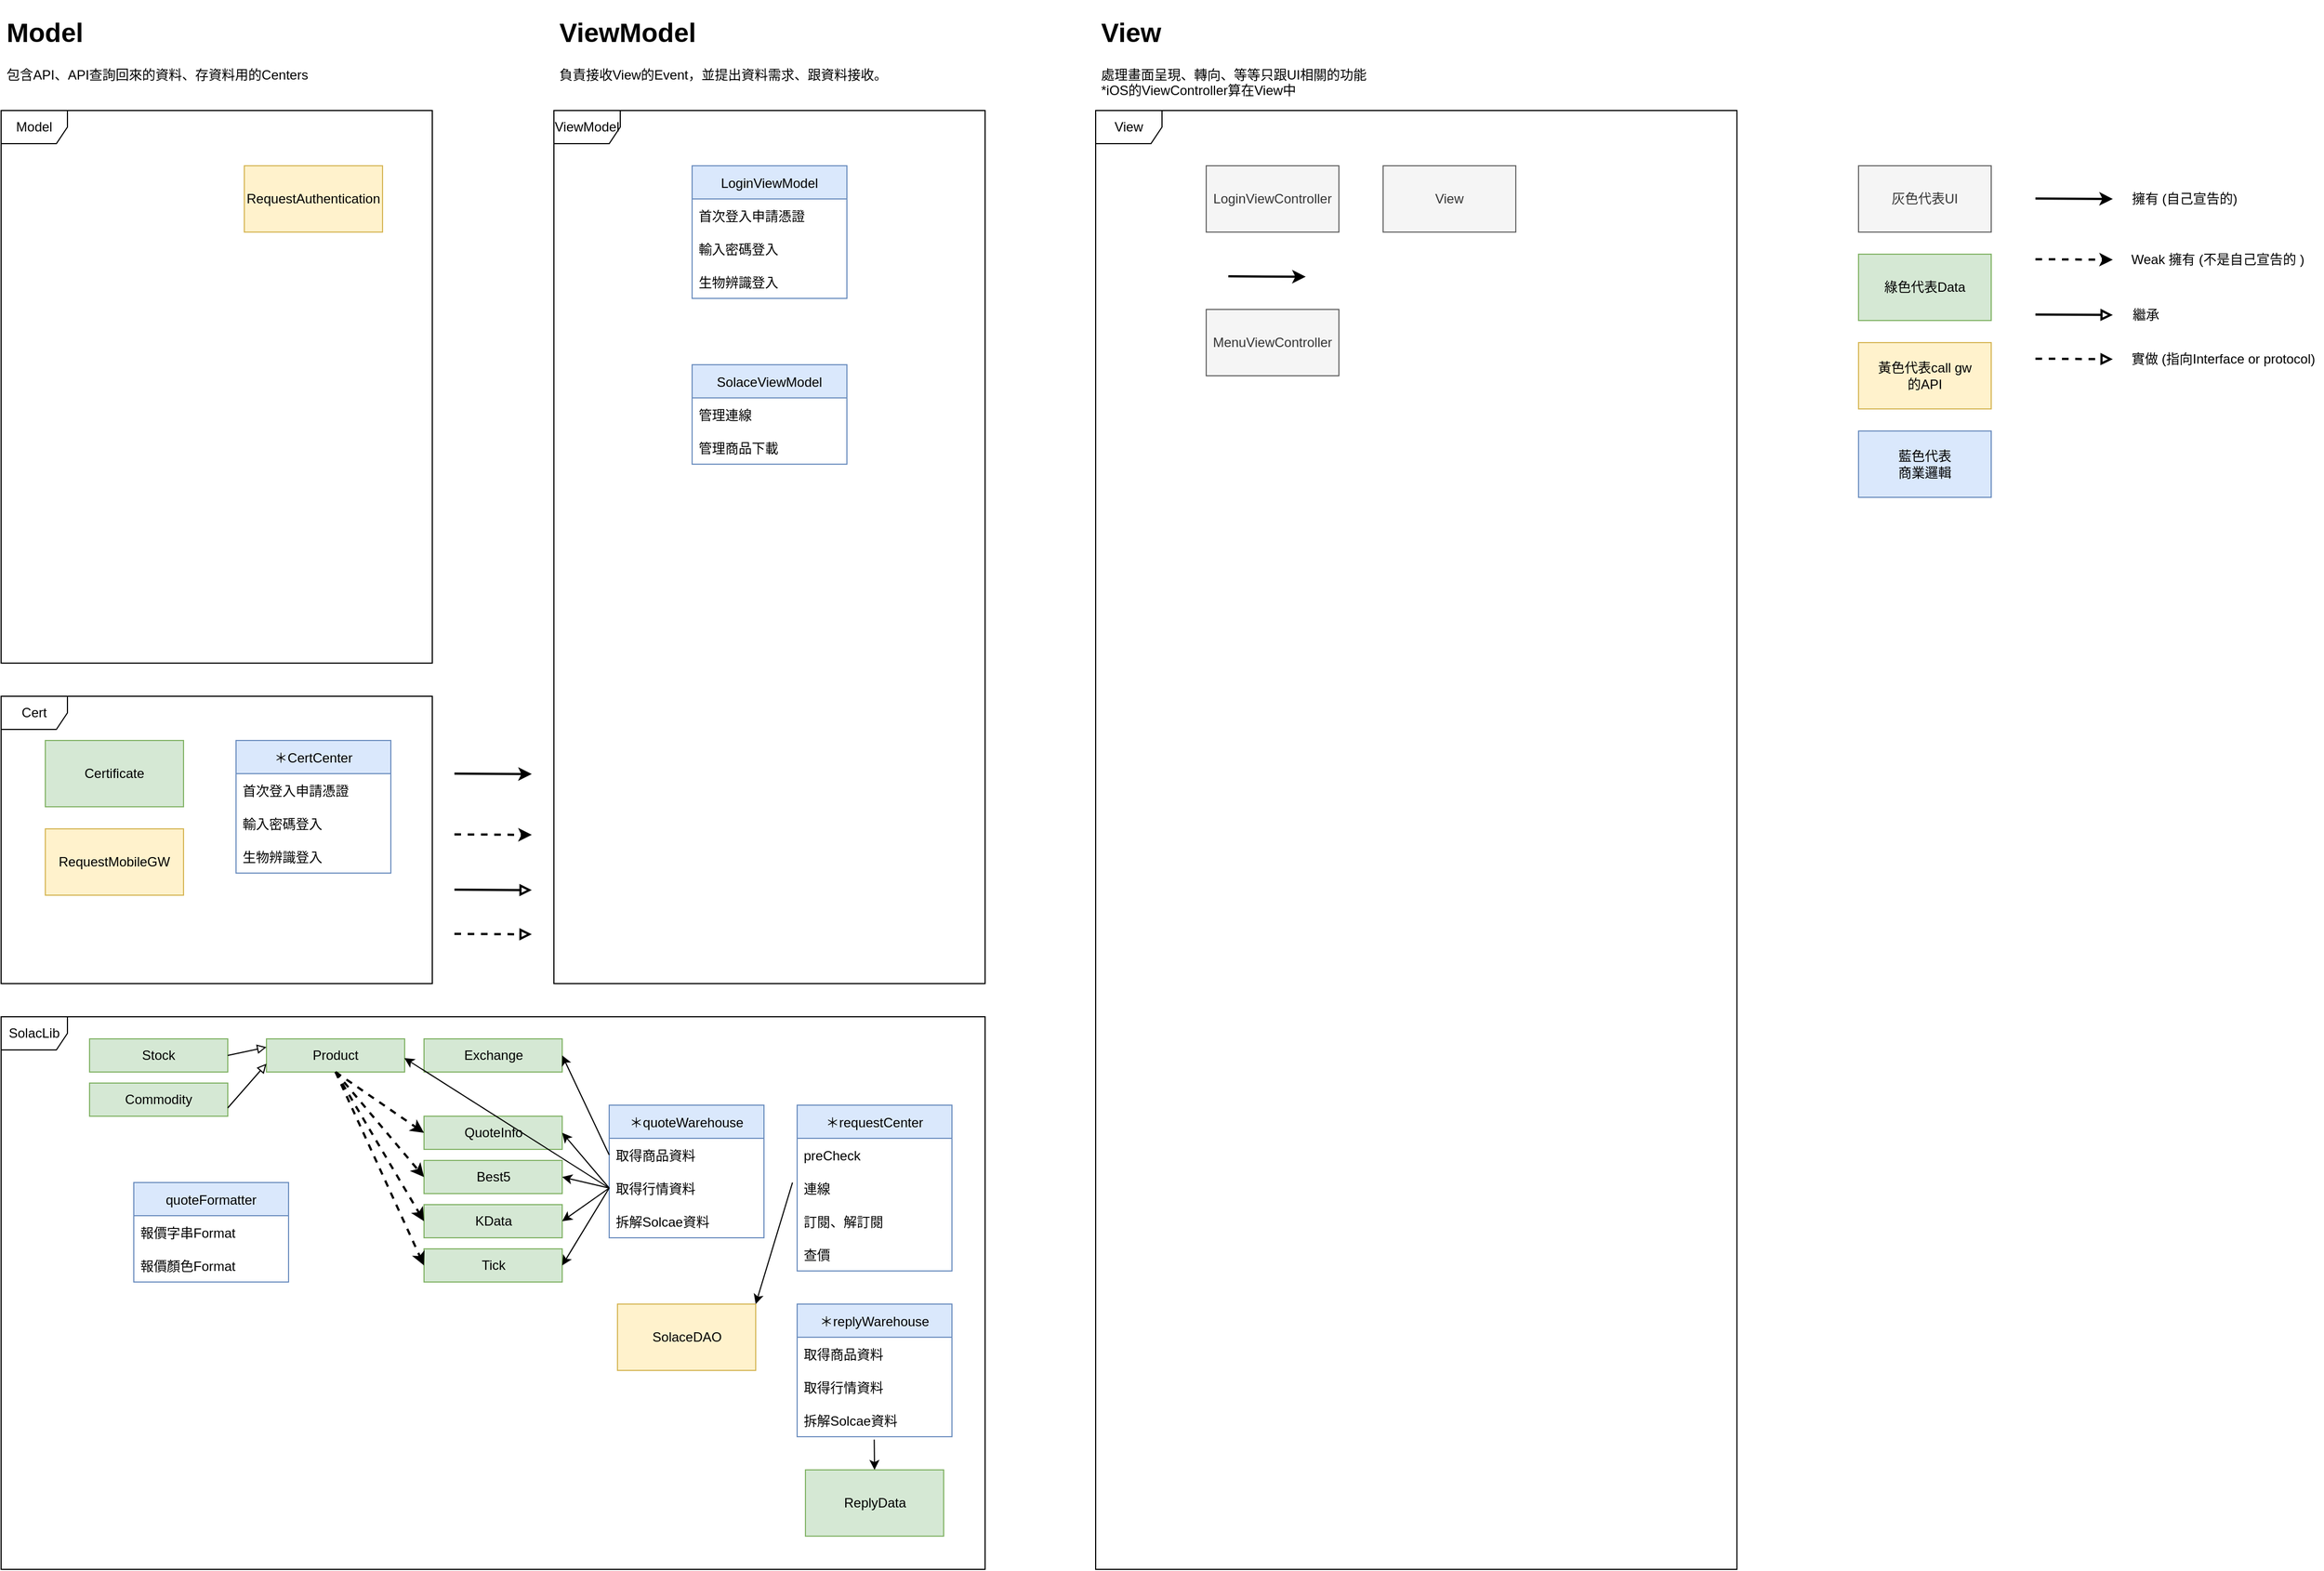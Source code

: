 <mxfile version="20.5.1" type="github">
  <diagram id="-5MKdK6eIRbCkDSXRrTR" name="第 1 页">
    <mxGraphModel dx="1185" dy="635" grid="1" gridSize="10" guides="1" tooltips="1" connect="1" arrows="1" fold="1" page="1" pageScale="1" pageWidth="3300" pageHeight="2339" math="0" shadow="0">
      <root>
        <mxCell id="0" />
        <mxCell id="1" parent="0" />
        <mxCell id="uijvVhA-nRrtOMYBr-LF-1" value="Model" style="shape=umlFrame;whiteSpace=wrap;html=1;" parent="1" vertex="1">
          <mxGeometry x="90" y="170" width="390" height="500" as="geometry" />
        </mxCell>
        <mxCell id="uijvVhA-nRrtOMYBr-LF-2" value="Cert" style="shape=umlFrame;whiteSpace=wrap;html=1;" parent="1" vertex="1">
          <mxGeometry x="90" y="700" width="390" height="260" as="geometry" />
        </mxCell>
        <mxCell id="uijvVhA-nRrtOMYBr-LF-3" value="SolacLib" style="shape=umlFrame;whiteSpace=wrap;html=1;" parent="1" vertex="1">
          <mxGeometry x="90" y="990" width="890" height="500" as="geometry" />
        </mxCell>
        <mxCell id="uijvVhA-nRrtOMYBr-LF-4" value="ViewModel" style="shape=umlFrame;whiteSpace=wrap;html=1;" parent="1" vertex="1">
          <mxGeometry x="590" y="170" width="390" height="790" as="geometry" />
        </mxCell>
        <mxCell id="uijvVhA-nRrtOMYBr-LF-5" value="&lt;h1&gt;Model&lt;/h1&gt;&lt;p&gt;包含API、API查詢回來的資料、存資料用的Centers&lt;/p&gt;" style="text;html=1;strokeColor=none;fillColor=none;spacing=5;spacingTop=-20;whiteSpace=wrap;overflow=hidden;rounded=0;" parent="1" vertex="1">
          <mxGeometry x="90" y="80" width="390" height="70" as="geometry" />
        </mxCell>
        <mxCell id="uijvVhA-nRrtOMYBr-LF-6" value="&lt;h1&gt;ViewModel&lt;/h1&gt;&lt;p&gt;負責接收View的Event，並提出資料需求、跟資料接收。&lt;/p&gt;" style="text;html=1;strokeColor=none;fillColor=none;spacing=5;spacingTop=-20;whiteSpace=wrap;overflow=hidden;rounded=0;" parent="1" vertex="1">
          <mxGeometry x="590" y="80" width="390" height="70" as="geometry" />
        </mxCell>
        <mxCell id="uijvVhA-nRrtOMYBr-LF-7" value="View" style="shape=umlFrame;whiteSpace=wrap;html=1;" parent="1" vertex="1">
          <mxGeometry x="1080" y="170" width="580" height="1320" as="geometry" />
        </mxCell>
        <mxCell id="uijvVhA-nRrtOMYBr-LF-8" value="&lt;h1&gt;View&lt;/h1&gt;&lt;p&gt;處理畫面呈現、轉向、等等只跟UI相關的功能&lt;br&gt;*iOS的ViewController算在View中&lt;/p&gt;" style="text;html=1;strokeColor=none;fillColor=none;spacing=5;spacingTop=-20;whiteSpace=wrap;overflow=hidden;rounded=0;" parent="1" vertex="1">
          <mxGeometry x="1080" y="80" width="390" height="80" as="geometry" />
        </mxCell>
        <mxCell id="uijvVhA-nRrtOMYBr-LF-10" value="LoginViewController" style="rounded=0;whiteSpace=wrap;html=1;fillColor=#f5f5f5;fontColor=#333333;strokeColor=#666666;" parent="1" vertex="1">
          <mxGeometry x="1180" y="220" width="120" height="60" as="geometry" />
        </mxCell>
        <mxCell id="uijvVhA-nRrtOMYBr-LF-11" value="View" style="rounded=0;whiteSpace=wrap;html=1;fillColor=#f5f5f5;fontColor=#333333;strokeColor=#666666;" parent="1" vertex="1">
          <mxGeometry x="1340" y="220" width="120" height="60" as="geometry" />
        </mxCell>
        <mxCell id="uijvVhA-nRrtOMYBr-LF-12" value="RequestAuthentication" style="rounded=0;whiteSpace=wrap;html=1;fillColor=#fff2cc;strokeColor=#d6b656;" parent="1" vertex="1">
          <mxGeometry x="310" y="220" width="125" height="60" as="geometry" />
        </mxCell>
        <mxCell id="uijvVhA-nRrtOMYBr-LF-16" value="LoginViewModel" style="swimlane;fontStyle=0;childLayout=stackLayout;horizontal=1;startSize=30;horizontalStack=0;resizeParent=1;resizeParentMax=0;resizeLast=0;collapsible=1;marginBottom=0;fillColor=#dae8fc;strokeColor=#6c8ebf;" parent="1" vertex="1">
          <mxGeometry x="715" y="220" width="140" height="120" as="geometry">
            <mxRectangle x="725" y="290" width="60" height="30" as="alternateBounds" />
          </mxGeometry>
        </mxCell>
        <mxCell id="uijvVhA-nRrtOMYBr-LF-17" value="首次登入申請憑證" style="text;strokeColor=none;fillColor=none;align=left;verticalAlign=middle;spacingLeft=4;spacingRight=4;overflow=hidden;points=[[0,0.5],[1,0.5]];portConstraint=eastwest;rotatable=0;" parent="uijvVhA-nRrtOMYBr-LF-16" vertex="1">
          <mxGeometry y="30" width="140" height="30" as="geometry" />
        </mxCell>
        <mxCell id="uijvVhA-nRrtOMYBr-LF-18" value="輸入密碼登入" style="text;strokeColor=none;fillColor=none;align=left;verticalAlign=middle;spacingLeft=4;spacingRight=4;overflow=hidden;points=[[0,0.5],[1,0.5]];portConstraint=eastwest;rotatable=0;" parent="uijvVhA-nRrtOMYBr-LF-16" vertex="1">
          <mxGeometry y="60" width="140" height="30" as="geometry" />
        </mxCell>
        <mxCell id="uijvVhA-nRrtOMYBr-LF-19" value="生物辨識登入" style="text;strokeColor=none;fillColor=none;align=left;verticalAlign=middle;spacingLeft=4;spacingRight=4;overflow=hidden;points=[[0,0.5],[1,0.5]];portConstraint=eastwest;rotatable=0;" parent="uijvVhA-nRrtOMYBr-LF-16" vertex="1">
          <mxGeometry y="90" width="140" height="30" as="geometry" />
        </mxCell>
        <mxCell id="uijvVhA-nRrtOMYBr-LF-24" value="＊CertCenter" style="swimlane;fontStyle=0;childLayout=stackLayout;horizontal=1;startSize=30;horizontalStack=0;resizeParent=1;resizeParentMax=0;resizeLast=0;collapsible=1;marginBottom=0;fillColor=#dae8fc;strokeColor=#6c8ebf;" parent="1" vertex="1">
          <mxGeometry x="302.5" y="740" width="140" height="120" as="geometry">
            <mxRectangle x="725" y="290" width="60" height="30" as="alternateBounds" />
          </mxGeometry>
        </mxCell>
        <mxCell id="uijvVhA-nRrtOMYBr-LF-25" value="首次登入申請憑證" style="text;strokeColor=none;fillColor=none;align=left;verticalAlign=middle;spacingLeft=4;spacingRight=4;overflow=hidden;points=[[0,0.5],[1,0.5]];portConstraint=eastwest;rotatable=0;" parent="uijvVhA-nRrtOMYBr-LF-24" vertex="1">
          <mxGeometry y="30" width="140" height="30" as="geometry" />
        </mxCell>
        <mxCell id="uijvVhA-nRrtOMYBr-LF-26" value="輸入密碼登入" style="text;strokeColor=none;fillColor=none;align=left;verticalAlign=middle;spacingLeft=4;spacingRight=4;overflow=hidden;points=[[0,0.5],[1,0.5]];portConstraint=eastwest;rotatable=0;" parent="uijvVhA-nRrtOMYBr-LF-24" vertex="1">
          <mxGeometry y="60" width="140" height="30" as="geometry" />
        </mxCell>
        <mxCell id="uijvVhA-nRrtOMYBr-LF-27" value="生物辨識登入" style="text;strokeColor=none;fillColor=none;align=left;verticalAlign=middle;spacingLeft=4;spacingRight=4;overflow=hidden;points=[[0,0.5],[1,0.5]];portConstraint=eastwest;rotatable=0;" parent="uijvVhA-nRrtOMYBr-LF-24" vertex="1">
          <mxGeometry y="90" width="140" height="30" as="geometry" />
        </mxCell>
        <mxCell id="uijvVhA-nRrtOMYBr-LF-28" value="Certificate" style="rounded=0;whiteSpace=wrap;html=1;fillColor=#d5e8d4;strokeColor=#82b366;" parent="1" vertex="1">
          <mxGeometry x="130" y="740" width="125" height="60" as="geometry" />
        </mxCell>
        <mxCell id="uijvVhA-nRrtOMYBr-LF-29" value="RequestMobileGW" style="rounded=0;whiteSpace=wrap;html=1;fillColor=#fff2cc;strokeColor=#d6b656;" parent="1" vertex="1">
          <mxGeometry x="130" y="820" width="125" height="60" as="geometry" />
        </mxCell>
        <mxCell id="uijvVhA-nRrtOMYBr-LF-30" value="灰色代表UI" style="rounded=0;whiteSpace=wrap;html=1;fillColor=#f5f5f5;fontColor=#333333;strokeColor=#666666;" parent="1" vertex="1">
          <mxGeometry x="1770" y="220" width="120" height="60" as="geometry" />
        </mxCell>
        <mxCell id="uijvVhA-nRrtOMYBr-LF-31" value="綠色代表Data" style="rounded=0;whiteSpace=wrap;html=1;fillColor=#d5e8d4;strokeColor=#82b366;" parent="1" vertex="1">
          <mxGeometry x="1770" y="300" width="120" height="60" as="geometry" />
        </mxCell>
        <mxCell id="uijvVhA-nRrtOMYBr-LF-32" value="黃色代表call gw&lt;br&gt;的API" style="rounded=0;whiteSpace=wrap;html=1;fillColor=#fff2cc;strokeColor=#d6b656;" parent="1" vertex="1">
          <mxGeometry x="1770" y="380" width="120" height="60" as="geometry" />
        </mxCell>
        <mxCell id="uijvVhA-nRrtOMYBr-LF-33" value="藍色代表&lt;br&gt;商業邏輯" style="rounded=0;whiteSpace=wrap;html=1;fillColor=#dae8fc;strokeColor=#6c8ebf;" parent="1" vertex="1">
          <mxGeometry x="1770" y="460" width="120" height="60" as="geometry" />
        </mxCell>
        <mxCell id="uijvVhA-nRrtOMYBr-LF-34" value="" style="endArrow=classic;html=1;rounded=0;strokeWidth=2;" parent="1" edge="1">
          <mxGeometry width="50" height="50" relative="1" as="geometry">
            <mxPoint x="1930" y="249.57" as="sourcePoint" />
            <mxPoint x="2000" y="250" as="targetPoint" />
          </mxGeometry>
        </mxCell>
        <mxCell id="uijvVhA-nRrtOMYBr-LF-35" value="擁有 (自己宣告的)" style="text;html=1;strokeColor=none;fillColor=none;align=center;verticalAlign=middle;whiteSpace=wrap;rounded=0;" parent="1" vertex="1">
          <mxGeometry x="2010" y="235" width="110" height="30" as="geometry" />
        </mxCell>
        <mxCell id="uijvVhA-nRrtOMYBr-LF-36" value="" style="endArrow=classic;html=1;rounded=0;strokeWidth=2;dashed=1;" parent="1" edge="1">
          <mxGeometry width="50" height="50" relative="1" as="geometry">
            <mxPoint x="1930" y="304.57" as="sourcePoint" />
            <mxPoint x="2000" y="305.0" as="targetPoint" />
          </mxGeometry>
        </mxCell>
        <mxCell id="uijvVhA-nRrtOMYBr-LF-37" value="Weak 擁有 (不是自己宣告的 )" style="text;html=1;strokeColor=none;fillColor=none;align=center;verticalAlign=middle;whiteSpace=wrap;rounded=0;" parent="1" vertex="1">
          <mxGeometry x="2010" y="290" width="170" height="30" as="geometry" />
        </mxCell>
        <mxCell id="uijvVhA-nRrtOMYBr-LF-38" value="" style="endArrow=block;html=1;rounded=0;strokeWidth=2;endFill=0;" parent="1" edge="1">
          <mxGeometry width="50" height="50" relative="1" as="geometry">
            <mxPoint x="1930" y="354.57" as="sourcePoint" />
            <mxPoint x="2000" y="355.0" as="targetPoint" />
          </mxGeometry>
        </mxCell>
        <mxCell id="uijvVhA-nRrtOMYBr-LF-39" value="繼承" style="text;html=1;strokeColor=none;fillColor=none;align=center;verticalAlign=middle;whiteSpace=wrap;rounded=0;" parent="1" vertex="1">
          <mxGeometry x="2010" y="340" width="40" height="30" as="geometry" />
        </mxCell>
        <mxCell id="uijvVhA-nRrtOMYBr-LF-42" value="" style="endArrow=block;html=1;rounded=0;strokeWidth=2;endFill=0;dashed=1;" parent="1" edge="1">
          <mxGeometry width="50" height="50" relative="1" as="geometry">
            <mxPoint x="1930" y="394.57" as="sourcePoint" />
            <mxPoint x="2000" y="395.0" as="targetPoint" />
          </mxGeometry>
        </mxCell>
        <mxCell id="uijvVhA-nRrtOMYBr-LF-43" value="實做 (指向Interface or protocol)" style="text;html=1;strokeColor=none;fillColor=none;align=center;verticalAlign=middle;whiteSpace=wrap;rounded=0;" parent="1" vertex="1">
          <mxGeometry x="2010" y="380" width="180" height="30" as="geometry" />
        </mxCell>
        <mxCell id="BUKAJGDQqXMuFUCt6NBV-1" value="" style="endArrow=classic;html=1;rounded=0;strokeWidth=2;" edge="1" parent="1">
          <mxGeometry width="50" height="50" relative="1" as="geometry">
            <mxPoint x="1200" y="320.0" as="sourcePoint" />
            <mxPoint x="1270" y="320.43" as="targetPoint" />
          </mxGeometry>
        </mxCell>
        <mxCell id="BUKAJGDQqXMuFUCt6NBV-2" value="MenuViewController" style="rounded=0;whiteSpace=wrap;html=1;fillColor=#f5f5f5;fontColor=#333333;strokeColor=#666666;" vertex="1" parent="1">
          <mxGeometry x="1180" y="350" width="120" height="60" as="geometry" />
        </mxCell>
        <mxCell id="BUKAJGDQqXMuFUCt6NBV-3" value="SolaceViewModel" style="swimlane;fontStyle=0;childLayout=stackLayout;horizontal=1;startSize=30;horizontalStack=0;resizeParent=1;resizeParentMax=0;resizeLast=0;collapsible=1;marginBottom=0;fillColor=#dae8fc;strokeColor=#6c8ebf;" vertex="1" parent="1">
          <mxGeometry x="715" y="400" width="140" height="90" as="geometry">
            <mxRectangle x="725" y="290" width="60" height="30" as="alternateBounds" />
          </mxGeometry>
        </mxCell>
        <mxCell id="BUKAJGDQqXMuFUCt6NBV-4" value="管理連線" style="text;strokeColor=none;fillColor=none;align=left;verticalAlign=middle;spacingLeft=4;spacingRight=4;overflow=hidden;points=[[0,0.5],[1,0.5]];portConstraint=eastwest;rotatable=0;" vertex="1" parent="BUKAJGDQqXMuFUCt6NBV-3">
          <mxGeometry y="30" width="140" height="30" as="geometry" />
        </mxCell>
        <mxCell id="BUKAJGDQqXMuFUCt6NBV-5" value="管理商品下載" style="text;strokeColor=none;fillColor=none;align=left;verticalAlign=middle;spacingLeft=4;spacingRight=4;overflow=hidden;points=[[0,0.5],[1,0.5]];portConstraint=eastwest;rotatable=0;" vertex="1" parent="BUKAJGDQqXMuFUCt6NBV-3">
          <mxGeometry y="60" width="140" height="30" as="geometry" />
        </mxCell>
        <mxCell id="BUKAJGDQqXMuFUCt6NBV-7" value="＊quoteWarehouse" style="swimlane;fontStyle=0;childLayout=stackLayout;horizontal=1;startSize=30;horizontalStack=0;resizeParent=1;resizeParentMax=0;resizeLast=0;collapsible=1;marginBottom=0;fillColor=#dae8fc;strokeColor=#6c8ebf;" vertex="1" parent="1">
          <mxGeometry x="640" y="1070" width="140" height="120" as="geometry">
            <mxRectangle x="600" y="1150" width="60" height="30" as="alternateBounds" />
          </mxGeometry>
        </mxCell>
        <mxCell id="BUKAJGDQqXMuFUCt6NBV-8" value="取得商品資料" style="text;strokeColor=none;fillColor=none;align=left;verticalAlign=middle;spacingLeft=4;spacingRight=4;overflow=hidden;points=[[0,0.5],[1,0.5]];portConstraint=eastwest;rotatable=0;" vertex="1" parent="BUKAJGDQqXMuFUCt6NBV-7">
          <mxGeometry y="30" width="140" height="30" as="geometry" />
        </mxCell>
        <mxCell id="BUKAJGDQqXMuFUCt6NBV-10" value="取得行情資料" style="text;strokeColor=none;fillColor=none;align=left;verticalAlign=middle;spacingLeft=4;spacingRight=4;overflow=hidden;points=[[0,0.5],[1,0.5]];portConstraint=eastwest;rotatable=0;" vertex="1" parent="BUKAJGDQqXMuFUCt6NBV-7">
          <mxGeometry y="60" width="140" height="30" as="geometry" />
        </mxCell>
        <mxCell id="BUKAJGDQqXMuFUCt6NBV-9" value="拆解Solcae資料" style="text;strokeColor=none;fillColor=none;align=left;verticalAlign=middle;spacingLeft=4;spacingRight=4;overflow=hidden;points=[[0,0.5],[1,0.5]];portConstraint=eastwest;rotatable=0;" vertex="1" parent="BUKAJGDQqXMuFUCt6NBV-7">
          <mxGeometry y="90" width="140" height="30" as="geometry" />
        </mxCell>
        <mxCell id="BUKAJGDQqXMuFUCt6NBV-11" value="＊requestCenter" style="swimlane;fontStyle=0;childLayout=stackLayout;horizontal=1;startSize=30;horizontalStack=0;resizeParent=1;resizeParentMax=0;resizeLast=0;collapsible=1;marginBottom=0;fillColor=#dae8fc;strokeColor=#6c8ebf;" vertex="1" parent="1">
          <mxGeometry x="810" y="1070" width="140" height="150" as="geometry">
            <mxRectangle x="725" y="290" width="60" height="30" as="alternateBounds" />
          </mxGeometry>
        </mxCell>
        <mxCell id="BUKAJGDQqXMuFUCt6NBV-12" value="preCheck" style="text;strokeColor=none;fillColor=none;align=left;verticalAlign=middle;spacingLeft=4;spacingRight=4;overflow=hidden;points=[[0,0.5],[1,0.5]];portConstraint=eastwest;rotatable=0;" vertex="1" parent="BUKAJGDQqXMuFUCt6NBV-11">
          <mxGeometry y="30" width="140" height="30" as="geometry" />
        </mxCell>
        <mxCell id="BUKAJGDQqXMuFUCt6NBV-13" value="連線" style="text;strokeColor=none;fillColor=none;align=left;verticalAlign=middle;spacingLeft=4;spacingRight=4;overflow=hidden;points=[[0,0.5],[1,0.5]];portConstraint=eastwest;rotatable=0;" vertex="1" parent="BUKAJGDQqXMuFUCt6NBV-11">
          <mxGeometry y="60" width="140" height="30" as="geometry" />
        </mxCell>
        <mxCell id="BUKAJGDQqXMuFUCt6NBV-14" value="訂閱、解訂閱" style="text;strokeColor=none;fillColor=none;align=left;verticalAlign=middle;spacingLeft=4;spacingRight=4;overflow=hidden;points=[[0,0.5],[1,0.5]];portConstraint=eastwest;rotatable=0;" vertex="1" parent="BUKAJGDQqXMuFUCt6NBV-11">
          <mxGeometry y="90" width="140" height="30" as="geometry" />
        </mxCell>
        <mxCell id="BUKAJGDQqXMuFUCt6NBV-24" value="查價" style="text;strokeColor=none;fillColor=none;align=left;verticalAlign=middle;spacingLeft=4;spacingRight=4;overflow=hidden;points=[[0,0.5],[1,0.5]];portConstraint=eastwest;rotatable=0;" vertex="1" parent="BUKAJGDQqXMuFUCt6NBV-11">
          <mxGeometry y="120" width="140" height="30" as="geometry" />
        </mxCell>
        <mxCell id="BUKAJGDQqXMuFUCt6NBV-25" value="SolaceDAO" style="rounded=0;whiteSpace=wrap;html=1;fillColor=#fff2cc;strokeColor=#d6b656;" vertex="1" parent="1">
          <mxGeometry x="647.5" y="1250" width="125" height="60" as="geometry" />
        </mxCell>
        <mxCell id="BUKAJGDQqXMuFUCt6NBV-27" value="Exchange" style="rounded=0;whiteSpace=wrap;html=1;fillColor=#d5e8d4;strokeColor=#82b366;" vertex="1" parent="1">
          <mxGeometry x="472.5" y="1010" width="125" height="30" as="geometry" />
        </mxCell>
        <mxCell id="BUKAJGDQqXMuFUCt6NBV-28" value="Product" style="rounded=0;whiteSpace=wrap;html=1;fillColor=#d5e8d4;strokeColor=#82b366;" vertex="1" parent="1">
          <mxGeometry x="330" y="1010" width="125" height="30" as="geometry" />
        </mxCell>
        <mxCell id="BUKAJGDQqXMuFUCt6NBV-29" value="Stock" style="rounded=0;whiteSpace=wrap;html=1;fillColor=#d5e8d4;strokeColor=#82b366;" vertex="1" parent="1">
          <mxGeometry x="170" y="1010" width="125" height="30" as="geometry" />
        </mxCell>
        <mxCell id="BUKAJGDQqXMuFUCt6NBV-30" value="Commodity" style="rounded=0;whiteSpace=wrap;html=1;fillColor=#d5e8d4;strokeColor=#82b366;" vertex="1" parent="1">
          <mxGeometry x="170" y="1050" width="125" height="30" as="geometry" />
        </mxCell>
        <mxCell id="BUKAJGDQqXMuFUCt6NBV-31" value="" style="endArrow=block;html=1;rounded=0;strokeWidth=1;endFill=0;exitX=1;exitY=0.5;exitDx=0;exitDy=0;entryX=0;entryY=0.25;entryDx=0;entryDy=0;" edge="1" parent="1" source="BUKAJGDQqXMuFUCt6NBV-29" target="BUKAJGDQqXMuFUCt6NBV-28">
          <mxGeometry width="50" height="50" relative="1" as="geometry">
            <mxPoint x="302.5" y="1210" as="sourcePoint" />
            <mxPoint x="372.5" y="1210.43" as="targetPoint" />
          </mxGeometry>
        </mxCell>
        <mxCell id="BUKAJGDQqXMuFUCt6NBV-32" value="" style="endArrow=block;html=1;rounded=0;strokeWidth=1;endFill=0;exitX=1;exitY=0.75;exitDx=0;exitDy=0;entryX=0;entryY=0.75;entryDx=0;entryDy=0;" edge="1" parent="1" source="BUKAJGDQqXMuFUCt6NBV-30" target="BUKAJGDQqXMuFUCt6NBV-28">
          <mxGeometry width="50" height="50" relative="1" as="geometry">
            <mxPoint x="312.5" y="1220" as="sourcePoint" />
            <mxPoint x="382.5" y="1220.43" as="targetPoint" />
          </mxGeometry>
        </mxCell>
        <mxCell id="BUKAJGDQqXMuFUCt6NBV-33" value="QuoteInfo" style="rounded=0;whiteSpace=wrap;html=1;fillColor=#d5e8d4;strokeColor=#82b366;" vertex="1" parent="1">
          <mxGeometry x="472.5" y="1080" width="125" height="30" as="geometry" />
        </mxCell>
        <mxCell id="BUKAJGDQqXMuFUCt6NBV-34" value="Best5" style="rounded=0;whiteSpace=wrap;html=1;fillColor=#d5e8d4;strokeColor=#82b366;" vertex="1" parent="1">
          <mxGeometry x="472.5" y="1120" width="125" height="30" as="geometry" />
        </mxCell>
        <mxCell id="BUKAJGDQqXMuFUCt6NBV-35" value="Tick" style="rounded=0;whiteSpace=wrap;html=1;fillColor=#d5e8d4;strokeColor=#82b366;" vertex="1" parent="1">
          <mxGeometry x="472.5" y="1200" width="125" height="30" as="geometry" />
        </mxCell>
        <mxCell id="BUKAJGDQqXMuFUCt6NBV-36" value="KData" style="rounded=0;whiteSpace=wrap;html=1;fillColor=#d5e8d4;strokeColor=#82b366;" vertex="1" parent="1">
          <mxGeometry x="472.5" y="1160" width="125" height="30" as="geometry" />
        </mxCell>
        <mxCell id="BUKAJGDQqXMuFUCt6NBV-37" value="ReplyData" style="rounded=0;whiteSpace=wrap;html=1;fillColor=#d5e8d4;strokeColor=#82b366;" vertex="1" parent="1">
          <mxGeometry x="817.5" y="1400" width="125" height="60" as="geometry" />
        </mxCell>
        <mxCell id="BUKAJGDQqXMuFUCt6NBV-38" value="＊replyWarehouse" style="swimlane;fontStyle=0;childLayout=stackLayout;horizontal=1;startSize=30;horizontalStack=0;resizeParent=1;resizeParentMax=0;resizeLast=0;collapsible=1;marginBottom=0;fillColor=#dae8fc;strokeColor=#6c8ebf;" vertex="1" parent="1">
          <mxGeometry x="810" y="1250" width="140" height="120" as="geometry">
            <mxRectangle x="600" y="1150" width="60" height="30" as="alternateBounds" />
          </mxGeometry>
        </mxCell>
        <mxCell id="BUKAJGDQqXMuFUCt6NBV-39" value="取得商品資料" style="text;strokeColor=none;fillColor=none;align=left;verticalAlign=middle;spacingLeft=4;spacingRight=4;overflow=hidden;points=[[0,0.5],[1,0.5]];portConstraint=eastwest;rotatable=0;" vertex="1" parent="BUKAJGDQqXMuFUCt6NBV-38">
          <mxGeometry y="30" width="140" height="30" as="geometry" />
        </mxCell>
        <mxCell id="BUKAJGDQqXMuFUCt6NBV-40" value="取得行情資料" style="text;strokeColor=none;fillColor=none;align=left;verticalAlign=middle;spacingLeft=4;spacingRight=4;overflow=hidden;points=[[0,0.5],[1,0.5]];portConstraint=eastwest;rotatable=0;" vertex="1" parent="BUKAJGDQqXMuFUCt6NBV-38">
          <mxGeometry y="60" width="140" height="30" as="geometry" />
        </mxCell>
        <mxCell id="BUKAJGDQqXMuFUCt6NBV-41" value="拆解Solcae資料" style="text;strokeColor=none;fillColor=none;align=left;verticalAlign=middle;spacingLeft=4;spacingRight=4;overflow=hidden;points=[[0,0.5],[1,0.5]];portConstraint=eastwest;rotatable=0;" vertex="1" parent="BUKAJGDQqXMuFUCt6NBV-38">
          <mxGeometry y="90" width="140" height="30" as="geometry" />
        </mxCell>
        <mxCell id="BUKAJGDQqXMuFUCt6NBV-44" value="" style="endArrow=classic;html=1;rounded=0;strokeWidth=2;" edge="1" parent="1">
          <mxGeometry width="50" height="50" relative="1" as="geometry">
            <mxPoint x="500" y="770" as="sourcePoint" />
            <mxPoint x="570" y="770.43" as="targetPoint" />
          </mxGeometry>
        </mxCell>
        <mxCell id="BUKAJGDQqXMuFUCt6NBV-45" value="" style="endArrow=classic;html=1;rounded=0;strokeWidth=2;dashed=1;" edge="1" parent="1">
          <mxGeometry width="50" height="50" relative="1" as="geometry">
            <mxPoint x="500" y="825" as="sourcePoint" />
            <mxPoint x="570" y="825.43" as="targetPoint" />
          </mxGeometry>
        </mxCell>
        <mxCell id="BUKAJGDQqXMuFUCt6NBV-46" value="" style="endArrow=block;html=1;rounded=0;strokeWidth=2;endFill=0;" edge="1" parent="1">
          <mxGeometry width="50" height="50" relative="1" as="geometry">
            <mxPoint x="500" y="875" as="sourcePoint" />
            <mxPoint x="570" y="875.43" as="targetPoint" />
          </mxGeometry>
        </mxCell>
        <mxCell id="BUKAJGDQqXMuFUCt6NBV-47" value="" style="endArrow=block;html=1;rounded=0;strokeWidth=2;endFill=0;dashed=1;" edge="1" parent="1">
          <mxGeometry width="50" height="50" relative="1" as="geometry">
            <mxPoint x="500" y="915" as="sourcePoint" />
            <mxPoint x="570" y="915.43" as="targetPoint" />
          </mxGeometry>
        </mxCell>
        <mxCell id="BUKAJGDQqXMuFUCt6NBV-48" value="" style="endArrow=classic;html=1;rounded=0;strokeWidth=1;exitX=-0.03;exitY=0.333;exitDx=0;exitDy=0;exitPerimeter=0;entryX=1;entryY=0;entryDx=0;entryDy=0;" edge="1" parent="1" source="BUKAJGDQqXMuFUCt6NBV-13" target="BUKAJGDQqXMuFUCt6NBV-25">
          <mxGeometry width="50" height="50" relative="1" as="geometry">
            <mxPoint x="530" y="1220" as="sourcePoint" />
            <mxPoint x="600" y="1220.43" as="targetPoint" />
          </mxGeometry>
        </mxCell>
        <mxCell id="BUKAJGDQqXMuFUCt6NBV-49" value="" style="endArrow=classic;html=1;rounded=0;strokeWidth=1;exitX=0;exitY=0.5;exitDx=0;exitDy=0;entryX=1;entryY=0.5;entryDx=0;entryDy=0;" edge="1" parent="1" source="BUKAJGDQqXMuFUCt6NBV-8" target="BUKAJGDQqXMuFUCt6NBV-27">
          <mxGeometry width="50" height="50" relative="1" as="geometry">
            <mxPoint x="510" y="1230" as="sourcePoint" />
            <mxPoint x="580" y="1230.43" as="targetPoint" />
          </mxGeometry>
        </mxCell>
        <mxCell id="BUKAJGDQqXMuFUCt6NBV-50" value="" style="endArrow=classic;html=1;rounded=0;strokeWidth=1;exitX=0;exitY=0.5;exitDx=0;exitDy=0;entryX=0.998;entryY=0.578;entryDx=0;entryDy=0;entryPerimeter=0;" edge="1" parent="1" source="BUKAJGDQqXMuFUCt6NBV-10" target="BUKAJGDQqXMuFUCt6NBV-28">
          <mxGeometry width="50" height="50" relative="1" as="geometry">
            <mxPoint x="500" y="1200" as="sourcePoint" />
            <mxPoint x="570" y="1200.43" as="targetPoint" />
          </mxGeometry>
        </mxCell>
        <mxCell id="BUKAJGDQqXMuFUCt6NBV-51" value="" style="endArrow=classic;html=1;rounded=0;strokeWidth=1;exitX=0;exitY=0.5;exitDx=0;exitDy=0;entryX=1;entryY=0.5;entryDx=0;entryDy=0;" edge="1" parent="1" source="BUKAJGDQqXMuFUCt6NBV-10" target="BUKAJGDQqXMuFUCt6NBV-33">
          <mxGeometry width="50" height="50" relative="1" as="geometry">
            <mxPoint x="460" y="1160" as="sourcePoint" />
            <mxPoint x="530" y="1160.43" as="targetPoint" />
          </mxGeometry>
        </mxCell>
        <mxCell id="BUKAJGDQqXMuFUCt6NBV-52" value="" style="endArrow=classic;html=1;rounded=0;strokeWidth=1;exitX=0;exitY=0.5;exitDx=0;exitDy=0;entryX=1;entryY=0.5;entryDx=0;entryDy=0;" edge="1" parent="1" source="BUKAJGDQqXMuFUCt6NBV-10" target="BUKAJGDQqXMuFUCt6NBV-34">
          <mxGeometry width="50" height="50" relative="1" as="geometry">
            <mxPoint x="505" y="1239.66" as="sourcePoint" />
            <mxPoint x="575" y="1240.09" as="targetPoint" />
          </mxGeometry>
        </mxCell>
        <mxCell id="BUKAJGDQqXMuFUCt6NBV-53" value="" style="endArrow=classic;html=1;rounded=0;strokeWidth=1;exitX=0;exitY=0.5;exitDx=0;exitDy=0;entryX=1;entryY=0.5;entryDx=0;entryDy=0;" edge="1" parent="1" source="BUKAJGDQqXMuFUCt6NBV-10" target="BUKAJGDQqXMuFUCt6NBV-35">
          <mxGeometry width="50" height="50" relative="1" as="geometry">
            <mxPoint x="442.5" y="1180" as="sourcePoint" />
            <mxPoint x="512.5" y="1180.43" as="targetPoint" />
          </mxGeometry>
        </mxCell>
        <mxCell id="BUKAJGDQqXMuFUCt6NBV-54" value="" style="endArrow=classic;html=1;rounded=0;strokeWidth=1;entryX=1;entryY=0.5;entryDx=0;entryDy=0;exitX=0;exitY=0.5;exitDx=0;exitDy=0;" edge="1" parent="1" source="BUKAJGDQqXMuFUCt6NBV-10" target="BUKAJGDQqXMuFUCt6NBV-36">
          <mxGeometry width="50" height="50" relative="1" as="geometry">
            <mxPoint x="470" y="1160" as="sourcePoint" />
            <mxPoint x="540" y="1160.43" as="targetPoint" />
          </mxGeometry>
        </mxCell>
        <mxCell id="BUKAJGDQqXMuFUCt6NBV-55" value="" style="endArrow=classic;html=1;rounded=0;strokeWidth=1;exitX=0.498;exitY=1.087;exitDx=0;exitDy=0;exitPerimeter=0;entryX=0.5;entryY=0;entryDx=0;entryDy=0;" edge="1" parent="1" source="BUKAJGDQqXMuFUCt6NBV-41" target="BUKAJGDQqXMuFUCt6NBV-37">
          <mxGeometry width="50" height="50" relative="1" as="geometry">
            <mxPoint x="710" y="1390" as="sourcePoint" />
            <mxPoint x="780" y="1390.43" as="targetPoint" />
          </mxGeometry>
        </mxCell>
        <mxCell id="BUKAJGDQqXMuFUCt6NBV-56" value="" style="endArrow=classic;html=1;rounded=0;strokeWidth=2;dashed=1;entryX=0;entryY=0.5;entryDx=0;entryDy=0;exitX=0.5;exitY=1;exitDx=0;exitDy=0;" edge="1" parent="1" source="BUKAJGDQqXMuFUCt6NBV-28" target="BUKAJGDQqXMuFUCt6NBV-33">
          <mxGeometry width="50" height="50" relative="1" as="geometry">
            <mxPoint x="330" y="1079.31" as="sourcePoint" />
            <mxPoint x="400" y="1079.74" as="targetPoint" />
          </mxGeometry>
        </mxCell>
        <mxCell id="BUKAJGDQqXMuFUCt6NBV-57" value="" style="endArrow=classic;html=1;rounded=0;strokeWidth=2;dashed=1;entryX=0;entryY=0.5;entryDx=0;entryDy=0;exitX=0.5;exitY=1;exitDx=0;exitDy=0;" edge="1" parent="1" source="BUKAJGDQqXMuFUCt6NBV-28" target="BUKAJGDQqXMuFUCt6NBV-34">
          <mxGeometry width="50" height="50" relative="1" as="geometry">
            <mxPoint x="340" y="1129.66" as="sourcePoint" />
            <mxPoint x="410" y="1130.09" as="targetPoint" />
          </mxGeometry>
        </mxCell>
        <mxCell id="BUKAJGDQqXMuFUCt6NBV-58" value="" style="endArrow=classic;html=1;rounded=0;strokeWidth=2;dashed=1;entryX=0;entryY=0.5;entryDx=0;entryDy=0;exitX=0.5;exitY=1;exitDx=0;exitDy=0;" edge="1" parent="1" source="BUKAJGDQqXMuFUCt6NBV-28" target="BUKAJGDQqXMuFUCt6NBV-36">
          <mxGeometry width="50" height="50" relative="1" as="geometry">
            <mxPoint x="357.5" y="1190" as="sourcePoint" />
            <mxPoint x="427.5" y="1190.43" as="targetPoint" />
          </mxGeometry>
        </mxCell>
        <mxCell id="BUKAJGDQqXMuFUCt6NBV-59" value="" style="endArrow=classic;html=1;rounded=0;strokeWidth=2;dashed=1;entryX=0;entryY=0.5;entryDx=0;entryDy=0;exitX=0.5;exitY=1;exitDx=0;exitDy=0;" edge="1" parent="1" source="BUKAJGDQqXMuFUCt6NBV-28" target="BUKAJGDQqXMuFUCt6NBV-35">
          <mxGeometry width="50" height="50" relative="1" as="geometry">
            <mxPoint x="350" y="1200" as="sourcePoint" />
            <mxPoint x="420" y="1200.43" as="targetPoint" />
          </mxGeometry>
        </mxCell>
        <mxCell id="BUKAJGDQqXMuFUCt6NBV-60" value="quoteFormatter" style="swimlane;fontStyle=0;childLayout=stackLayout;horizontal=1;startSize=30;horizontalStack=0;resizeParent=1;resizeParentMax=0;resizeLast=0;collapsible=1;marginBottom=0;fillColor=#dae8fc;strokeColor=#6c8ebf;" vertex="1" parent="1">
          <mxGeometry x="210" y="1140" width="140" height="90" as="geometry">
            <mxRectangle x="600" y="1150" width="60" height="30" as="alternateBounds" />
          </mxGeometry>
        </mxCell>
        <mxCell id="BUKAJGDQqXMuFUCt6NBV-61" value="報價字串Format" style="text;strokeColor=none;fillColor=none;align=left;verticalAlign=middle;spacingLeft=4;spacingRight=4;overflow=hidden;points=[[0,0.5],[1,0.5]];portConstraint=eastwest;rotatable=0;" vertex="1" parent="BUKAJGDQqXMuFUCt6NBV-60">
          <mxGeometry y="30" width="140" height="30" as="geometry" />
        </mxCell>
        <mxCell id="BUKAJGDQqXMuFUCt6NBV-62" value="報價顏色Format" style="text;strokeColor=none;fillColor=none;align=left;verticalAlign=middle;spacingLeft=4;spacingRight=4;overflow=hidden;points=[[0,0.5],[1,0.5]];portConstraint=eastwest;rotatable=0;" vertex="1" parent="BUKAJGDQqXMuFUCt6NBV-60">
          <mxGeometry y="60" width="140" height="30" as="geometry" />
        </mxCell>
      </root>
    </mxGraphModel>
  </diagram>
</mxfile>
